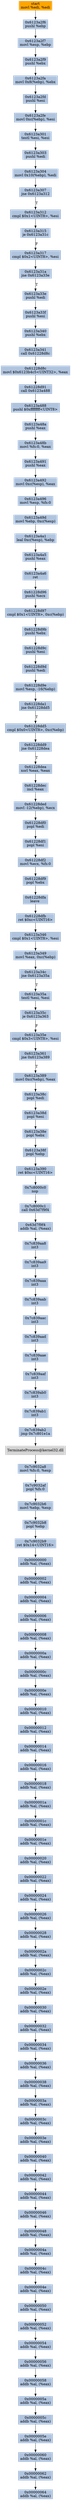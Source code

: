 digraph G {
node[shape=rectangle,style=filled,fillcolor=lightsteelblue,color=lightsteelblue]
bgcolor="transparent"
a0x6123a2f4movl_edi_edi[label="start\nmovl %edi, %edi",color="lightgrey",fillcolor="orange"];
a0x6123a2f6pushl_ebp[label="0x6123a2f6\npushl %ebp"];
a0x6123a2f7movl_esp_ebp[label="0x6123a2f7\nmovl %esp, %ebp"];
a0x6123a2f9pushl_ebx[label="0x6123a2f9\npushl %ebx"];
a0x6123a2famovl_0x8ebp__ebx[label="0x6123a2fa\nmovl 0x8(%ebp), %ebx"];
a0x6123a2fdpushl_esi[label="0x6123a2fd\npushl %esi"];
a0x6123a2femovl_0xcebp__esi[label="0x6123a2fe\nmovl 0xc(%ebp), %esi"];
a0x6123a301testl_esi_esi[label="0x6123a301\ntestl %esi, %esi"];
a0x6123a303pushl_edi[label="0x6123a303\npushl %edi"];
a0x6123a304movl_0x10ebp__edi[label="0x6123a304\nmovl 0x10(%ebp), %edi"];
a0x6123a307jne_0x6123a312[label="0x6123a307\njne 0x6123a312"];
a0x6123a312cmpl_0x1UINT8_esi[label="0x6123a312\ncmpl $0x1<UINT8>, %esi"];
a0x6123a315je_0x6123a31c[label="0x6123a315\nje 0x6123a31c"];
a0x6123a317cmpl_0x2UINT8_esi[label="0x6123a317\ncmpl $0x2<UINT8>, %esi"];
a0x6123a31ajne_0x6123a33e[label="0x6123a31a\njne 0x6123a33e"];
a0x6123a33epushl_edi[label="0x6123a33e\npushl %edi"];
a0x6123a33fpushl_esi[label="0x6123a33f\npushl %esi"];
a0x6123a340pushl_ebx[label="0x6123a340\npushl %ebx"];
a0x6123a341call_0x61228d8c[label="0x6123a341\ncall 0x61228d8c"];
a0x61228d8cmovl_0x6123b4c5UINT32_eax[label="0x61228d8c\nmovl $0x6123b4c5<UINT32>, %eax"];
a0x61228d91call_0x6123a488[label="0x61228d91\ncall 0x6123a488"];
a0x6123a488pushl_0xffffffffUINT8[label="0x6123a488\npushl $0xffffffff<UINT8>"];
a0x6123a48apushl_eax[label="0x6123a48a\npushl %eax"];
a0x6123a48bmovl_fs_0_eax[label="0x6123a48b\nmovl %fs:0, %eax"];
a0x6123a491pushl_eax[label="0x6123a491\npushl %eax"];
a0x6123a492movl_0xcesp__eax[label="0x6123a492\nmovl 0xc(%esp), %eax"];
a0x6123a496movl_esp_fs_0[label="0x6123a496\nmovl %esp, %fs:0"];
a0x6123a49dmovl_ebp_0xcesp_[label="0x6123a49d\nmovl %ebp, 0xc(%esp)"];
a0x6123a4a1leal_0xcesp__ebp[label="0x6123a4a1\nleal 0xc(%esp), %ebp"];
a0x6123a4a5pushl_eax[label="0x6123a4a5\npushl %eax"];
a0x6123a4a6ret[label="0x6123a4a6\nret"];
a0x61228d96pushl_ecx[label="0x61228d96\npushl %ecx"];
a0x61228d97cmpl_0x1UINT8_0xcebp_[label="0x61228d97\ncmpl $0x1<UINT8>, 0xc(%ebp)"];
a0x61228d9bpushl_ebx[label="0x61228d9b\npushl %ebx"];
a0x61228d9cpushl_esi[label="0x61228d9c\npushl %esi"];
a0x61228d9dpushl_edi[label="0x61228d9d\npushl %edi"];
a0x61228d9emovl_esp__16ebp_[label="0x61228d9e\nmovl %esp, -16(%ebp)"];
a0x61228da1jne_0x61228dd5[label="0x61228da1\njne 0x61228dd5"];
a0x61228dd5cmpl_0x0UINT8_0xcebp_[label="0x61228dd5\ncmpl $0x0<UINT8>, 0xc(%ebp)"];
a0x61228dd9jne_0x61228dea[label="0x61228dd9\njne 0x61228dea"];
a0x61228deaxorl_eax_eax[label="0x61228dea\nxorl %eax, %eax"];
a0x61228decincl_eax[label="0x61228dec\nincl %eax"];
a0x61228dedmovl__12ebp__ecx[label="0x61228ded\nmovl -12(%ebp), %ecx"];
a0x61228df0popl_edi[label="0x61228df0\npopl %edi"];
a0x61228df1popl_esi[label="0x61228df1\npopl %esi"];
a0x61228df2movl_ecx_fs_0[label="0x61228df2\nmovl %ecx, %fs:0"];
a0x61228df9popl_ebx[label="0x61228df9\npopl %ebx"];
a0x61228dfaleave_[label="0x61228dfa\nleave "];
a0x61228dfbret_0xcUINT16[label="0x61228dfb\nret $0xc<UINT16>"];
a0x6123a346cmpl_0x1UINT8_esi[label="0x6123a346\ncmpl $0x1<UINT8>, %esi"];
a0x6123a349movl_eax_0xcebp_[label="0x6123a349\nmovl %eax, 0xc(%ebp)"];
a0x6123a34cjne_0x6123a35a[label="0x6123a34c\njne 0x6123a35a"];
a0x6123a35atestl_esi_esi[label="0x6123a35a\ntestl %esi, %esi"];
a0x6123a35cje_0x6123a363[label="0x6123a35c\nje 0x6123a363"];
a0x6123a35ecmpl_0x3UINT8_esi[label="0x6123a35e\ncmpl $0x3<UINT8>, %esi"];
a0x6123a361jne_0x6123a389[label="0x6123a361\njne 0x6123a389"];
a0x6123a389movl_0xcebp__eax[label="0x6123a389\nmovl 0xc(%ebp), %eax"];
a0x6123a38cpopl_edi[label="0x6123a38c\npopl %edi"];
a0x6123a38dpopl_esi[label="0x6123a38d\npopl %esi"];
a0x6123a38epopl_ebx[label="0x6123a38e\npopl %ebx"];
a0x6123a38fpopl_ebp[label="0x6123a38f\npopl %ebp"];
a0x6123a390ret_0xcUINT16[label="0x6123a390\nret $0xc<UINT16>"];
a0x7c8000c0nop_[label="0x7c8000c0\nnop "];
a0x7c8000c1call_0x63d7f9f4[label="0x7c8000c1\ncall 0x63d7f9f4"];
a0x63d7f9f4addb_al_eax_[label="0x63d7f9f4\naddb %al, (%eax)"];
a0x7c839aa8int3_[label="0x7c839aa8\nint3 "];
a0x7c839aa9int3_[label="0x7c839aa9\nint3 "];
a0x7c839aaaint3_[label="0x7c839aaa\nint3 "];
a0x7c839aabint3_[label="0x7c839aab\nint3 "];
a0x7c839aacint3_[label="0x7c839aac\nint3 "];
a0x7c839aadint3_[label="0x7c839aad\nint3 "];
a0x7c839aaeint3_[label="0x7c839aae\nint3 "];
a0x7c839aafint3_[label="0x7c839aaf\nint3 "];
a0x7c839ab0int3_[label="0x7c839ab0\nint3 "];
a0x7c839ab1int3_[label="0x7c839ab1\nint3 "];
a0x7c839ab2jmp_0x7c801e1a[label="0x7c839ab2\njmp 0x7c801e1a"];
TerminateProcess_kernel32_dll[label="TerminateProcess@kernel32.dll",color="lightgrey",fillcolor="lightgrey"];
a0x7c9032a8movl_fs_0_esp[label="0x7c9032a8\nmovl %fs:0, %esp"];
a0x7c9032afpopl_fs_0[label="0x7c9032af\npopl %fs:0"];
a0x7c9032b6movl_ebp_esp[label="0x7c9032b6\nmovl %ebp, %esp"];
a0x7c9032b8popl_ebp[label="0x7c9032b8\npopl %ebp"];
a0x7c9032b9ret_0x14UINT16[label="0x7c9032b9\nret $0x14<UINT16>"];
a0x00000000addb_al_eax_[label="0x00000000\naddb %al, (%eax)"];
a0x00000002addb_al_eax_[label="0x00000002\naddb %al, (%eax)"];
a0x00000004addb_al_eax_[label="0x00000004\naddb %al, (%eax)"];
a0x00000006addb_al_eax_[label="0x00000006\naddb %al, (%eax)"];
a0x00000008addb_al_eax_[label="0x00000008\naddb %al, (%eax)"];
a0x0000000aaddb_al_eax_[label="0x0000000a\naddb %al, (%eax)"];
a0x0000000caddb_al_eax_[label="0x0000000c\naddb %al, (%eax)"];
a0x0000000eaddb_al_eax_[label="0x0000000e\naddb %al, (%eax)"];
a0x00000010addb_al_eax_[label="0x00000010\naddb %al, (%eax)"];
a0x00000012addb_al_eax_[label="0x00000012\naddb %al, (%eax)"];
a0x00000014addb_al_eax_[label="0x00000014\naddb %al, (%eax)"];
a0x00000016addb_al_eax_[label="0x00000016\naddb %al, (%eax)"];
a0x00000018addb_al_eax_[label="0x00000018\naddb %al, (%eax)"];
a0x0000001aaddb_al_eax_[label="0x0000001a\naddb %al, (%eax)"];
a0x0000001caddb_al_eax_[label="0x0000001c\naddb %al, (%eax)"];
a0x0000001eaddb_al_eax_[label="0x0000001e\naddb %al, (%eax)"];
a0x00000020addb_al_eax_[label="0x00000020\naddb %al, (%eax)"];
a0x00000022addb_al_eax_[label="0x00000022\naddb %al, (%eax)"];
a0x00000024addb_al_eax_[label="0x00000024\naddb %al, (%eax)"];
a0x00000026addb_al_eax_[label="0x00000026\naddb %al, (%eax)"];
a0x00000028addb_al_eax_[label="0x00000028\naddb %al, (%eax)"];
a0x0000002aaddb_al_eax_[label="0x0000002a\naddb %al, (%eax)"];
a0x0000002caddb_al_eax_[label="0x0000002c\naddb %al, (%eax)"];
a0x0000002eaddb_al_eax_[label="0x0000002e\naddb %al, (%eax)"];
a0x00000030addb_al_eax_[label="0x00000030\naddb %al, (%eax)"];
a0x00000032addb_al_eax_[label="0x00000032\naddb %al, (%eax)"];
a0x00000034addb_al_eax_[label="0x00000034\naddb %al, (%eax)"];
a0x00000036addb_al_eax_[label="0x00000036\naddb %al, (%eax)"];
a0x00000038addb_al_eax_[label="0x00000038\naddb %al, (%eax)"];
a0x0000003aaddb_al_eax_[label="0x0000003a\naddb %al, (%eax)"];
a0x0000003caddb_al_eax_[label="0x0000003c\naddb %al, (%eax)"];
a0x0000003eaddb_al_eax_[label="0x0000003e\naddb %al, (%eax)"];
a0x00000040addb_al_eax_[label="0x00000040\naddb %al, (%eax)"];
a0x00000042addb_al_eax_[label="0x00000042\naddb %al, (%eax)"];
a0x00000044addb_al_eax_[label="0x00000044\naddb %al, (%eax)"];
a0x00000046addb_al_eax_[label="0x00000046\naddb %al, (%eax)"];
a0x00000048addb_al_eax_[label="0x00000048\naddb %al, (%eax)"];
a0x0000004aaddb_al_eax_[label="0x0000004a\naddb %al, (%eax)"];
a0x0000004caddb_al_eax_[label="0x0000004c\naddb %al, (%eax)"];
a0x0000004eaddb_al_eax_[label="0x0000004e\naddb %al, (%eax)"];
a0x00000050addb_al_eax_[label="0x00000050\naddb %al, (%eax)"];
a0x00000052addb_al_eax_[label="0x00000052\naddb %al, (%eax)"];
a0x00000054addb_al_eax_[label="0x00000054\naddb %al, (%eax)"];
a0x00000056addb_al_eax_[label="0x00000056\naddb %al, (%eax)"];
a0x00000058addb_al_eax_[label="0x00000058\naddb %al, (%eax)"];
a0x0000005aaddb_al_eax_[label="0x0000005a\naddb %al, (%eax)"];
a0x0000005caddb_al_eax_[label="0x0000005c\naddb %al, (%eax)"];
a0x0000005eaddb_al_eax_[label="0x0000005e\naddb %al, (%eax)"];
a0x00000060addb_al_eax_[label="0x00000060\naddb %al, (%eax)"];
a0x00000062addb_al_eax_[label="0x00000062\naddb %al, (%eax)"];
a0x00000064addb_al_eax_[label="0x00000064\naddb %al, (%eax)"];
a0x6123a2f4movl_edi_edi -> a0x6123a2f6pushl_ebp [color="#000000"];
a0x6123a2f6pushl_ebp -> a0x6123a2f7movl_esp_ebp [color="#000000"];
a0x6123a2f7movl_esp_ebp -> a0x6123a2f9pushl_ebx [color="#000000"];
a0x6123a2f9pushl_ebx -> a0x6123a2famovl_0x8ebp__ebx [color="#000000"];
a0x6123a2famovl_0x8ebp__ebx -> a0x6123a2fdpushl_esi [color="#000000"];
a0x6123a2fdpushl_esi -> a0x6123a2femovl_0xcebp__esi [color="#000000"];
a0x6123a2femovl_0xcebp__esi -> a0x6123a301testl_esi_esi [color="#000000"];
a0x6123a301testl_esi_esi -> a0x6123a303pushl_edi [color="#000000"];
a0x6123a303pushl_edi -> a0x6123a304movl_0x10ebp__edi [color="#000000"];
a0x6123a304movl_0x10ebp__edi -> a0x6123a307jne_0x6123a312 [color="#000000"];
a0x6123a307jne_0x6123a312 -> a0x6123a312cmpl_0x1UINT8_esi [color="#000000",label="T"];
a0x6123a312cmpl_0x1UINT8_esi -> a0x6123a315je_0x6123a31c [color="#000000"];
a0x6123a315je_0x6123a31c -> a0x6123a317cmpl_0x2UINT8_esi [color="#000000",label="F"];
a0x6123a317cmpl_0x2UINT8_esi -> a0x6123a31ajne_0x6123a33e [color="#000000"];
a0x6123a31ajne_0x6123a33e -> a0x6123a33epushl_edi [color="#000000",label="T"];
a0x6123a33epushl_edi -> a0x6123a33fpushl_esi [color="#000000"];
a0x6123a33fpushl_esi -> a0x6123a340pushl_ebx [color="#000000"];
a0x6123a340pushl_ebx -> a0x6123a341call_0x61228d8c [color="#000000"];
a0x6123a341call_0x61228d8c -> a0x61228d8cmovl_0x6123b4c5UINT32_eax [color="#000000"];
a0x61228d8cmovl_0x6123b4c5UINT32_eax -> a0x61228d91call_0x6123a488 [color="#000000"];
a0x61228d91call_0x6123a488 -> a0x6123a488pushl_0xffffffffUINT8 [color="#000000"];
a0x6123a488pushl_0xffffffffUINT8 -> a0x6123a48apushl_eax [color="#000000"];
a0x6123a48apushl_eax -> a0x6123a48bmovl_fs_0_eax [color="#000000"];
a0x6123a48bmovl_fs_0_eax -> a0x6123a491pushl_eax [color="#000000"];
a0x6123a491pushl_eax -> a0x6123a492movl_0xcesp__eax [color="#000000"];
a0x6123a492movl_0xcesp__eax -> a0x6123a496movl_esp_fs_0 [color="#000000"];
a0x6123a496movl_esp_fs_0 -> a0x6123a49dmovl_ebp_0xcesp_ [color="#000000"];
a0x6123a49dmovl_ebp_0xcesp_ -> a0x6123a4a1leal_0xcesp__ebp [color="#000000"];
a0x6123a4a1leal_0xcesp__ebp -> a0x6123a4a5pushl_eax [color="#000000"];
a0x6123a4a5pushl_eax -> a0x6123a4a6ret [color="#000000"];
a0x6123a4a6ret -> a0x61228d96pushl_ecx [color="#000000"];
a0x61228d96pushl_ecx -> a0x61228d97cmpl_0x1UINT8_0xcebp_ [color="#000000"];
a0x61228d97cmpl_0x1UINT8_0xcebp_ -> a0x61228d9bpushl_ebx [color="#000000"];
a0x61228d9bpushl_ebx -> a0x61228d9cpushl_esi [color="#000000"];
a0x61228d9cpushl_esi -> a0x61228d9dpushl_edi [color="#000000"];
a0x61228d9dpushl_edi -> a0x61228d9emovl_esp__16ebp_ [color="#000000"];
a0x61228d9emovl_esp__16ebp_ -> a0x61228da1jne_0x61228dd5 [color="#000000"];
a0x61228da1jne_0x61228dd5 -> a0x61228dd5cmpl_0x0UINT8_0xcebp_ [color="#000000",label="T"];
a0x61228dd5cmpl_0x0UINT8_0xcebp_ -> a0x61228dd9jne_0x61228dea [color="#000000"];
a0x61228dd9jne_0x61228dea -> a0x61228deaxorl_eax_eax [color="#000000",label="T"];
a0x61228deaxorl_eax_eax -> a0x61228decincl_eax [color="#000000"];
a0x61228decincl_eax -> a0x61228dedmovl__12ebp__ecx [color="#000000"];
a0x61228dedmovl__12ebp__ecx -> a0x61228df0popl_edi [color="#000000"];
a0x61228df0popl_edi -> a0x61228df1popl_esi [color="#000000"];
a0x61228df1popl_esi -> a0x61228df2movl_ecx_fs_0 [color="#000000"];
a0x61228df2movl_ecx_fs_0 -> a0x61228df9popl_ebx [color="#000000"];
a0x61228df9popl_ebx -> a0x61228dfaleave_ [color="#000000"];
a0x61228dfaleave_ -> a0x61228dfbret_0xcUINT16 [color="#000000"];
a0x61228dfbret_0xcUINT16 -> a0x6123a346cmpl_0x1UINT8_esi [color="#000000"];
a0x6123a346cmpl_0x1UINT8_esi -> a0x6123a349movl_eax_0xcebp_ [color="#000000"];
a0x6123a349movl_eax_0xcebp_ -> a0x6123a34cjne_0x6123a35a [color="#000000"];
a0x6123a34cjne_0x6123a35a -> a0x6123a35atestl_esi_esi [color="#000000",label="T"];
a0x6123a35atestl_esi_esi -> a0x6123a35cje_0x6123a363 [color="#000000"];
a0x6123a35cje_0x6123a363 -> a0x6123a35ecmpl_0x3UINT8_esi [color="#000000",label="F"];
a0x6123a35ecmpl_0x3UINT8_esi -> a0x6123a361jne_0x6123a389 [color="#000000"];
a0x6123a361jne_0x6123a389 -> a0x6123a389movl_0xcebp__eax [color="#000000",label="T"];
a0x6123a389movl_0xcebp__eax -> a0x6123a38cpopl_edi [color="#000000"];
a0x6123a38cpopl_edi -> a0x6123a38dpopl_esi [color="#000000"];
a0x6123a38dpopl_esi -> a0x6123a38epopl_ebx [color="#000000"];
a0x6123a38epopl_ebx -> a0x6123a38fpopl_ebp [color="#000000"];
a0x6123a38fpopl_ebp -> a0x6123a390ret_0xcUINT16 [color="#000000"];
a0x6123a390ret_0xcUINT16 -> a0x7c8000c0nop_ [color="#000000"];
a0x7c8000c0nop_ -> a0x7c8000c1call_0x63d7f9f4 [color="#000000"];
a0x7c8000c1call_0x63d7f9f4 -> a0x63d7f9f4addb_al_eax_ [color="#000000"];
a0x63d7f9f4addb_al_eax_ -> a0x7c839aa8int3_ [color="#000000"];
a0x7c839aa8int3_ -> a0x7c839aa9int3_ [color="#000000"];
a0x7c839aa9int3_ -> a0x7c839aaaint3_ [color="#000000"];
a0x7c839aaaint3_ -> a0x7c839aabint3_ [color="#000000"];
a0x7c839aabint3_ -> a0x7c839aacint3_ [color="#000000"];
a0x7c839aacint3_ -> a0x7c839aadint3_ [color="#000000"];
a0x7c839aadint3_ -> a0x7c839aaeint3_ [color="#000000"];
a0x7c839aaeint3_ -> a0x7c839aafint3_ [color="#000000"];
a0x7c839aafint3_ -> a0x7c839ab0int3_ [color="#000000"];
a0x7c839ab0int3_ -> a0x7c839ab1int3_ [color="#000000"];
a0x7c839ab1int3_ -> a0x7c839ab2jmp_0x7c801e1a [color="#000000"];
a0x7c839ab2jmp_0x7c801e1a -> TerminateProcess_kernel32_dll [color="#000000"];
TerminateProcess_kernel32_dll -> a0x7c9032a8movl_fs_0_esp [color="#000000"];
a0x7c9032a8movl_fs_0_esp -> a0x7c9032afpopl_fs_0 [color="#000000"];
a0x7c9032afpopl_fs_0 -> a0x7c9032b6movl_ebp_esp [color="#000000"];
a0x7c9032b6movl_ebp_esp -> a0x7c9032b8popl_ebp [color="#000000"];
a0x7c9032b8popl_ebp -> a0x7c9032b9ret_0x14UINT16 [color="#000000"];
a0x7c9032b9ret_0x14UINT16 -> a0x00000000addb_al_eax_ [color="#000000"];
a0x00000000addb_al_eax_ -> a0x00000002addb_al_eax_ [color="#000000"];
a0x00000002addb_al_eax_ -> a0x00000004addb_al_eax_ [color="#000000"];
a0x00000004addb_al_eax_ -> a0x00000006addb_al_eax_ [color="#000000"];
a0x00000006addb_al_eax_ -> a0x00000008addb_al_eax_ [color="#000000"];
a0x00000008addb_al_eax_ -> a0x0000000aaddb_al_eax_ [color="#000000"];
a0x0000000aaddb_al_eax_ -> a0x0000000caddb_al_eax_ [color="#000000"];
a0x0000000caddb_al_eax_ -> a0x0000000eaddb_al_eax_ [color="#000000"];
a0x0000000eaddb_al_eax_ -> a0x00000010addb_al_eax_ [color="#000000"];
a0x00000010addb_al_eax_ -> a0x00000012addb_al_eax_ [color="#000000"];
a0x00000012addb_al_eax_ -> a0x00000014addb_al_eax_ [color="#000000"];
a0x00000014addb_al_eax_ -> a0x00000016addb_al_eax_ [color="#000000"];
a0x00000016addb_al_eax_ -> a0x00000018addb_al_eax_ [color="#000000"];
a0x00000018addb_al_eax_ -> a0x0000001aaddb_al_eax_ [color="#000000"];
a0x0000001aaddb_al_eax_ -> a0x0000001caddb_al_eax_ [color="#000000"];
a0x0000001caddb_al_eax_ -> a0x0000001eaddb_al_eax_ [color="#000000"];
a0x0000001eaddb_al_eax_ -> a0x00000020addb_al_eax_ [color="#000000"];
a0x00000020addb_al_eax_ -> a0x00000022addb_al_eax_ [color="#000000"];
a0x00000022addb_al_eax_ -> a0x00000024addb_al_eax_ [color="#000000"];
a0x00000024addb_al_eax_ -> a0x00000026addb_al_eax_ [color="#000000"];
a0x00000026addb_al_eax_ -> a0x00000028addb_al_eax_ [color="#000000"];
a0x00000028addb_al_eax_ -> a0x0000002aaddb_al_eax_ [color="#000000"];
a0x0000002aaddb_al_eax_ -> a0x0000002caddb_al_eax_ [color="#000000"];
a0x0000002caddb_al_eax_ -> a0x0000002eaddb_al_eax_ [color="#000000"];
a0x0000002eaddb_al_eax_ -> a0x00000030addb_al_eax_ [color="#000000"];
a0x00000030addb_al_eax_ -> a0x00000032addb_al_eax_ [color="#000000"];
a0x00000032addb_al_eax_ -> a0x00000034addb_al_eax_ [color="#000000"];
a0x00000034addb_al_eax_ -> a0x00000036addb_al_eax_ [color="#000000"];
a0x00000036addb_al_eax_ -> a0x00000038addb_al_eax_ [color="#000000"];
a0x00000038addb_al_eax_ -> a0x0000003aaddb_al_eax_ [color="#000000"];
a0x0000003aaddb_al_eax_ -> a0x0000003caddb_al_eax_ [color="#000000"];
a0x0000003caddb_al_eax_ -> a0x0000003eaddb_al_eax_ [color="#000000"];
a0x0000003eaddb_al_eax_ -> a0x00000040addb_al_eax_ [color="#000000"];
a0x00000040addb_al_eax_ -> a0x00000042addb_al_eax_ [color="#000000"];
a0x00000042addb_al_eax_ -> a0x00000044addb_al_eax_ [color="#000000"];
a0x00000044addb_al_eax_ -> a0x00000046addb_al_eax_ [color="#000000"];
a0x00000046addb_al_eax_ -> a0x00000048addb_al_eax_ [color="#000000"];
a0x00000048addb_al_eax_ -> a0x0000004aaddb_al_eax_ [color="#000000"];
a0x0000004aaddb_al_eax_ -> a0x0000004caddb_al_eax_ [color="#000000"];
a0x0000004caddb_al_eax_ -> a0x0000004eaddb_al_eax_ [color="#000000"];
a0x0000004eaddb_al_eax_ -> a0x00000050addb_al_eax_ [color="#000000"];
a0x00000050addb_al_eax_ -> a0x00000052addb_al_eax_ [color="#000000"];
a0x00000052addb_al_eax_ -> a0x00000054addb_al_eax_ [color="#000000"];
a0x00000054addb_al_eax_ -> a0x00000056addb_al_eax_ [color="#000000"];
a0x00000056addb_al_eax_ -> a0x00000058addb_al_eax_ [color="#000000"];
a0x00000058addb_al_eax_ -> a0x0000005aaddb_al_eax_ [color="#000000"];
a0x0000005aaddb_al_eax_ -> a0x0000005caddb_al_eax_ [color="#000000"];
a0x0000005caddb_al_eax_ -> a0x0000005eaddb_al_eax_ [color="#000000"];
a0x0000005eaddb_al_eax_ -> a0x00000060addb_al_eax_ [color="#000000"];
a0x00000060addb_al_eax_ -> a0x00000062addb_al_eax_ [color="#000000"];
a0x00000062addb_al_eax_ -> a0x00000064addb_al_eax_ [color="#000000"];
}
